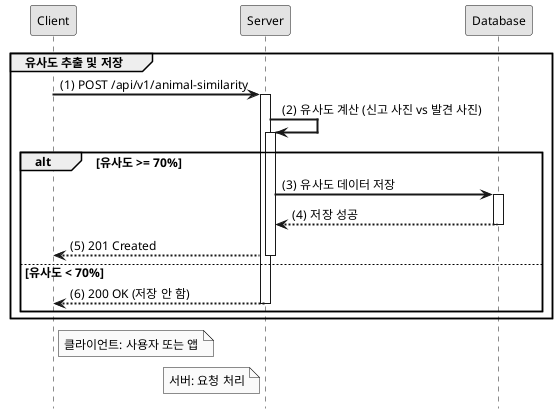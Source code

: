 @startuml
hide footbox
autoactivate on
skinparam monochrome true
skinparam shadowing false
skinparam defaultFontSize 12
skinparam defaultFontName Arial
skinparam sequenceArrowThickness 2

participant "Client" as C
participant "Server" as S
participant "Database" as DB

group 유사도 추출 및 저장
    autonumber 1 "(0)"
    C -> S: POST /api/v1/animal-similarity
    S -> S: 유사도 계산 (신고 사진 vs 발견 사진)
    alt 유사도 >= 70%
        S -> DB: 유사도 데이터 저장
        DB --> S: 저장 성공
        S --> C: 201 Created
    else 유사도 < 70%
        S --> C: 200 OK (저장 안 함)
    end
end

note right of C: 클라이언트: 사용자 또는 앱
note left of S: 서버: 요청 처리
@enduml